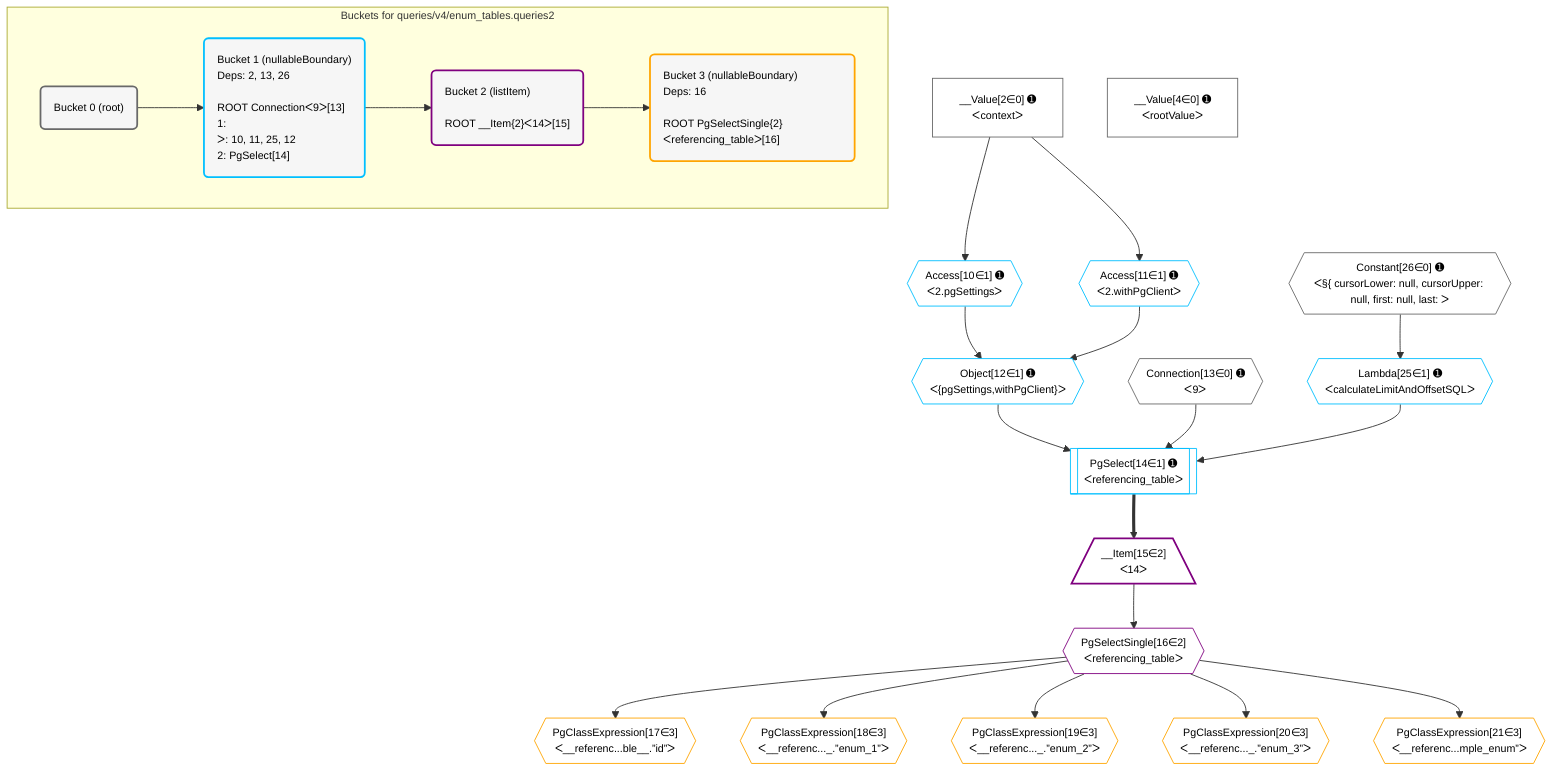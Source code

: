 %%{init: {'themeVariables': { 'fontSize': '12px'}}}%%
graph TD
    classDef path fill:#eee,stroke:#000,color:#000
    classDef plan fill:#fff,stroke-width:1px,color:#000
    classDef itemplan fill:#fff,stroke-width:2px,color:#000
    classDef unbatchedplan fill:#dff,stroke-width:1px,color:#000
    classDef sideeffectplan fill:#fcc,stroke-width:2px,color:#000
    classDef bucket fill:#f6f6f6,color:#000,stroke-width:2px,text-align:left


    %% plan dependencies
    __Value2["__Value[2∈0] ➊<br />ᐸcontextᐳ"]:::plan
    __Value4["__Value[4∈0] ➊<br />ᐸrootValueᐳ"]:::plan
    Connection13{{"Connection[13∈0] ➊<br />ᐸ9ᐳ"}}:::plan
    Constant26{{"Constant[26∈0] ➊<br />ᐸ§{ cursorLower: null, cursorUpper: null, first: null, last: ᐳ"}}:::plan
    PgSelect14[["PgSelect[14∈1] ➊<br />ᐸreferencing_tableᐳ"]]:::plan
    Object12{{"Object[12∈1] ➊<br />ᐸ{pgSettings,withPgClient}ᐳ"}}:::plan
    Lambda25{{"Lambda[25∈1] ➊<br />ᐸcalculateLimitAndOffsetSQLᐳ"}}:::plan
    Object12 & Connection13 & Lambda25 --> PgSelect14
    Access10{{"Access[10∈1] ➊<br />ᐸ2.pgSettingsᐳ"}}:::plan
    Access11{{"Access[11∈1] ➊<br />ᐸ2.withPgClientᐳ"}}:::plan
    Access10 & Access11 --> Object12
    __Value2 --> Access10
    __Value2 --> Access11
    Constant26 --> Lambda25
    __Item15[/"__Item[15∈2]<br />ᐸ14ᐳ"\]:::itemplan
    PgSelect14 ==> __Item15
    PgSelectSingle16{{"PgSelectSingle[16∈2]<br />ᐸreferencing_tableᐳ"}}:::plan
    __Item15 --> PgSelectSingle16
    PgClassExpression17{{"PgClassExpression[17∈3]<br />ᐸ__referenc...ble__.”id”ᐳ"}}:::plan
    PgSelectSingle16 --> PgClassExpression17
    PgClassExpression18{{"PgClassExpression[18∈3]<br />ᐸ__referenc..._.”enum_1”ᐳ"}}:::plan
    PgSelectSingle16 --> PgClassExpression18
    PgClassExpression19{{"PgClassExpression[19∈3]<br />ᐸ__referenc..._.”enum_2”ᐳ"}}:::plan
    PgSelectSingle16 --> PgClassExpression19
    PgClassExpression20{{"PgClassExpression[20∈3]<br />ᐸ__referenc..._.”enum_3”ᐳ"}}:::plan
    PgSelectSingle16 --> PgClassExpression20
    PgClassExpression21{{"PgClassExpression[21∈3]<br />ᐸ__referenc...mple_enum”ᐳ"}}:::plan
    PgSelectSingle16 --> PgClassExpression21

    %% define steps

    subgraph "Buckets for queries/v4/enum_tables.queries2"
    Bucket0("Bucket 0 (root)"):::bucket
    classDef bucket0 stroke:#696969
    class Bucket0,__Value2,__Value4,Connection13,Constant26 bucket0
    Bucket1("Bucket 1 (nullableBoundary)<br />Deps: 2, 13, 26<br /><br />ROOT Connectionᐸ9ᐳ[13]<br />1: <br />ᐳ: 10, 11, 25, 12<br />2: PgSelect[14]"):::bucket
    classDef bucket1 stroke:#00bfff
    class Bucket1,Access10,Access11,Object12,PgSelect14,Lambda25 bucket1
    Bucket2("Bucket 2 (listItem)<br /><br />ROOT __Item{2}ᐸ14ᐳ[15]"):::bucket
    classDef bucket2 stroke:#7f007f
    class Bucket2,__Item15,PgSelectSingle16 bucket2
    Bucket3("Bucket 3 (nullableBoundary)<br />Deps: 16<br /><br />ROOT PgSelectSingle{2}ᐸreferencing_tableᐳ[16]"):::bucket
    classDef bucket3 stroke:#ffa500
    class Bucket3,PgClassExpression17,PgClassExpression18,PgClassExpression19,PgClassExpression20,PgClassExpression21 bucket3
    Bucket0 --> Bucket1
    Bucket1 --> Bucket2
    Bucket2 --> Bucket3
    end